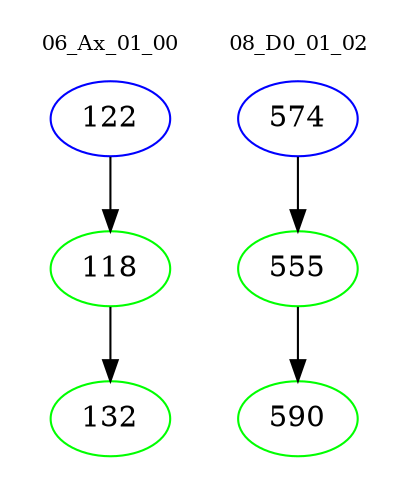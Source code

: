 digraph{
subgraph cluster_0 {
color = white
label = "06_Ax_01_00";
fontsize=10;
T0_122 [label="122", color="blue"]
T0_122 -> T0_118 [color="black"]
T0_118 [label="118", color="green"]
T0_118 -> T0_132 [color="black"]
T0_132 [label="132", color="green"]
}
subgraph cluster_1 {
color = white
label = "08_D0_01_02";
fontsize=10;
T1_574 [label="574", color="blue"]
T1_574 -> T1_555 [color="black"]
T1_555 [label="555", color="green"]
T1_555 -> T1_590 [color="black"]
T1_590 [label="590", color="green"]
}
}
